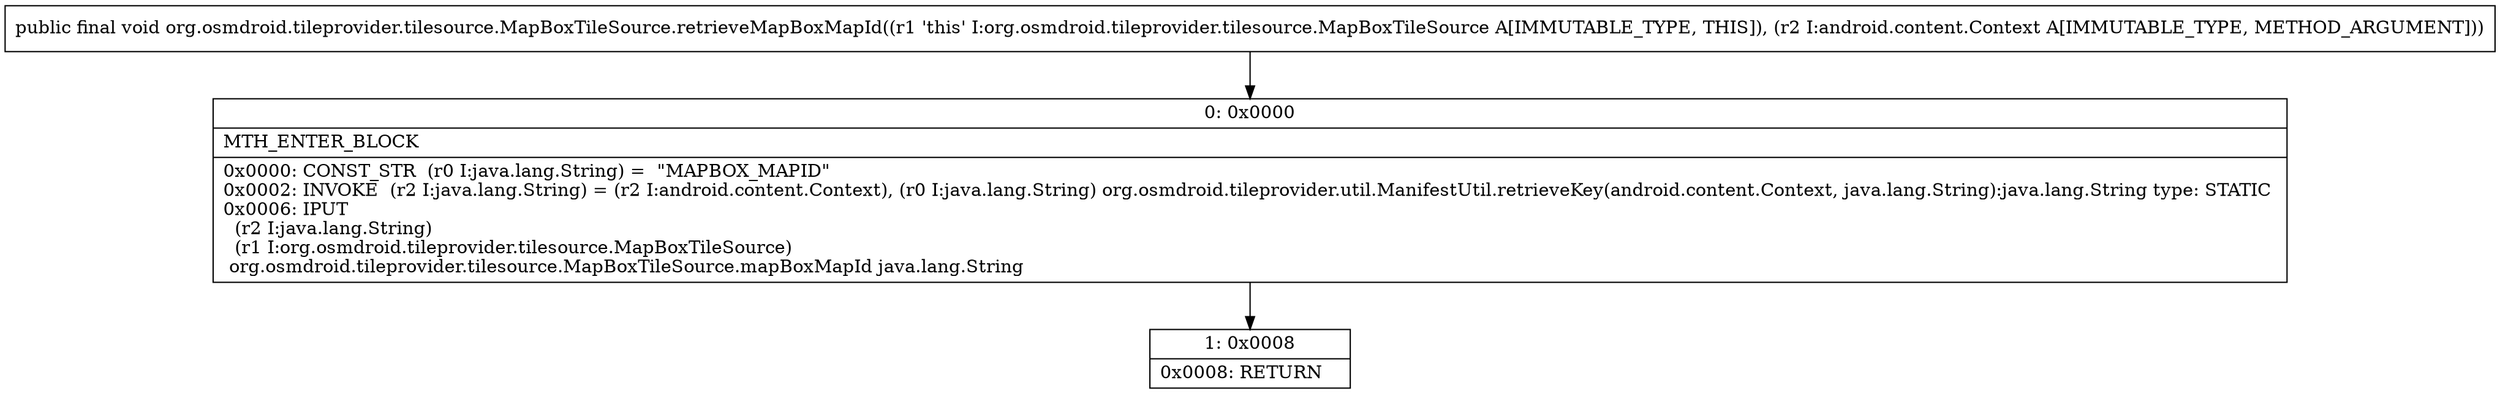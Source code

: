 digraph "CFG fororg.osmdroid.tileprovider.tilesource.MapBoxTileSource.retrieveMapBoxMapId(Landroid\/content\/Context;)V" {
Node_0 [shape=record,label="{0\:\ 0x0000|MTH_ENTER_BLOCK\l|0x0000: CONST_STR  (r0 I:java.lang.String) =  \"MAPBOX_MAPID\" \l0x0002: INVOKE  (r2 I:java.lang.String) = (r2 I:android.content.Context), (r0 I:java.lang.String) org.osmdroid.tileprovider.util.ManifestUtil.retrieveKey(android.content.Context, java.lang.String):java.lang.String type: STATIC \l0x0006: IPUT  \l  (r2 I:java.lang.String)\l  (r1 I:org.osmdroid.tileprovider.tilesource.MapBoxTileSource)\l org.osmdroid.tileprovider.tilesource.MapBoxTileSource.mapBoxMapId java.lang.String \l}"];
Node_1 [shape=record,label="{1\:\ 0x0008|0x0008: RETURN   \l}"];
MethodNode[shape=record,label="{public final void org.osmdroid.tileprovider.tilesource.MapBoxTileSource.retrieveMapBoxMapId((r1 'this' I:org.osmdroid.tileprovider.tilesource.MapBoxTileSource A[IMMUTABLE_TYPE, THIS]), (r2 I:android.content.Context A[IMMUTABLE_TYPE, METHOD_ARGUMENT])) }"];
MethodNode -> Node_0;
Node_0 -> Node_1;
}

